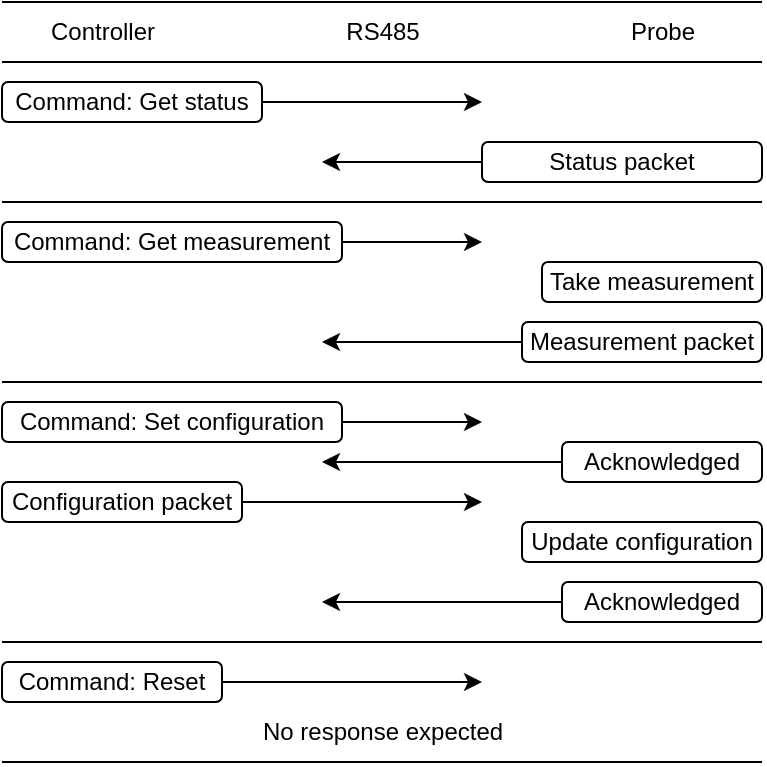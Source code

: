 <mxfile version="24.7.17">
  <diagram name="Page-1" id="bbfyLehr70U1h6D2Xa1k">
    <mxGraphModel dx="733" dy="423" grid="1" gridSize="10" guides="1" tooltips="1" connect="1" arrows="1" fold="1" page="1" pageScale="1" pageWidth="827" pageHeight="1169" math="0" shadow="0">
      <root>
        <mxCell id="0" />
        <mxCell id="1" parent="0" />
        <mxCell id="IVgF6WJ-nACwOQTXn6zA-2" value="Controller" style="text;html=1;align=center;verticalAlign=middle;resizable=0;points=[];autosize=1;strokeColor=none;fillColor=none;" vertex="1" parent="1">
          <mxGeometry x="10" width="80" height="30" as="geometry" />
        </mxCell>
        <mxCell id="IVgF6WJ-nACwOQTXn6zA-3" value="Probe" style="text;html=1;align=center;verticalAlign=middle;resizable=0;points=[];autosize=1;strokeColor=none;fillColor=none;" vertex="1" parent="1">
          <mxGeometry x="300" width="60" height="30" as="geometry" />
        </mxCell>
        <mxCell id="IVgF6WJ-nACwOQTXn6zA-7" style="edgeStyle=orthogonalEdgeStyle;rounded=0;orthogonalLoop=1;jettySize=auto;html=1;" edge="1" parent="1" source="IVgF6WJ-nACwOQTXn6zA-6">
          <mxGeometry relative="1" as="geometry">
            <mxPoint x="240" y="50" as="targetPoint" />
          </mxGeometry>
        </mxCell>
        <mxCell id="IVgF6WJ-nACwOQTXn6zA-6" value="Command:&amp;nbsp;&lt;span style=&quot;background-color: initial;&quot;&gt;Get status&lt;/span&gt;" style="rounded=1;whiteSpace=wrap;html=1;" vertex="1" parent="1">
          <mxGeometry y="40" width="130" height="20" as="geometry" />
        </mxCell>
        <mxCell id="IVgF6WJ-nACwOQTXn6zA-10" style="edgeStyle=orthogonalEdgeStyle;rounded=0;orthogonalLoop=1;jettySize=auto;html=1;" edge="1" parent="1" source="IVgF6WJ-nACwOQTXn6zA-11">
          <mxGeometry relative="1" as="geometry">
            <mxPoint x="160" y="80" as="targetPoint" />
          </mxGeometry>
        </mxCell>
        <mxCell id="IVgF6WJ-nACwOQTXn6zA-11" value="Status packet" style="rounded=1;whiteSpace=wrap;html=1;" vertex="1" parent="1">
          <mxGeometry x="240" y="70" width="140" height="20" as="geometry" />
        </mxCell>
        <mxCell id="IVgF6WJ-nACwOQTXn6zA-13" value="" style="endArrow=none;html=1;rounded=0;" edge="1" parent="1">
          <mxGeometry width="50" height="50" relative="1" as="geometry">
            <mxPoint y="30" as="sourcePoint" />
            <mxPoint x="380" y="30" as="targetPoint" />
          </mxGeometry>
        </mxCell>
        <mxCell id="IVgF6WJ-nACwOQTXn6zA-14" value="" style="endArrow=none;html=1;rounded=0;" edge="1" parent="1">
          <mxGeometry width="50" height="50" relative="1" as="geometry">
            <mxPoint y="100" as="sourcePoint" />
            <mxPoint x="380" y="100" as="targetPoint" />
          </mxGeometry>
        </mxCell>
        <mxCell id="IVgF6WJ-nACwOQTXn6zA-15" style="edgeStyle=orthogonalEdgeStyle;rounded=0;orthogonalLoop=1;jettySize=auto;html=1;" edge="1" parent="1" source="IVgF6WJ-nACwOQTXn6zA-16">
          <mxGeometry relative="1" as="geometry">
            <mxPoint x="240" y="120" as="targetPoint" />
          </mxGeometry>
        </mxCell>
        <mxCell id="IVgF6WJ-nACwOQTXn6zA-16" value="Command: Get measurement" style="rounded=1;whiteSpace=wrap;html=1;" vertex="1" parent="1">
          <mxGeometry y="110" width="170" height="20" as="geometry" />
        </mxCell>
        <mxCell id="IVgF6WJ-nACwOQTXn6zA-20" value="Take measurement" style="rounded=1;whiteSpace=wrap;html=1;" vertex="1" parent="1">
          <mxGeometry x="270" y="130" width="110" height="20" as="geometry" />
        </mxCell>
        <mxCell id="IVgF6WJ-nACwOQTXn6zA-21" style="edgeStyle=orthogonalEdgeStyle;rounded=0;orthogonalLoop=1;jettySize=auto;html=1;" edge="1" parent="1" source="IVgF6WJ-nACwOQTXn6zA-22">
          <mxGeometry relative="1" as="geometry">
            <mxPoint x="160" y="170" as="targetPoint" />
          </mxGeometry>
        </mxCell>
        <mxCell id="IVgF6WJ-nACwOQTXn6zA-22" value="Measurement packet" style="rounded=1;whiteSpace=wrap;html=1;" vertex="1" parent="1">
          <mxGeometry x="260" y="160" width="120" height="20" as="geometry" />
        </mxCell>
        <mxCell id="IVgF6WJ-nACwOQTXn6zA-25" value="" style="endArrow=none;html=1;rounded=0;" edge="1" parent="1">
          <mxGeometry width="50" height="50" relative="1" as="geometry">
            <mxPoint y="190" as="sourcePoint" />
            <mxPoint x="380" y="190" as="targetPoint" />
          </mxGeometry>
        </mxCell>
        <mxCell id="IVgF6WJ-nACwOQTXn6zA-27" style="edgeStyle=orthogonalEdgeStyle;rounded=0;orthogonalLoop=1;jettySize=auto;html=1;" edge="1" parent="1" source="IVgF6WJ-nACwOQTXn6zA-28">
          <mxGeometry relative="1" as="geometry">
            <mxPoint x="240" y="210" as="targetPoint" />
          </mxGeometry>
        </mxCell>
        <mxCell id="IVgF6WJ-nACwOQTXn6zA-28" value="Command: Set configuration" style="rounded=1;whiteSpace=wrap;html=1;" vertex="1" parent="1">
          <mxGeometry y="200" width="170" height="20" as="geometry" />
        </mxCell>
        <mxCell id="IVgF6WJ-nACwOQTXn6zA-29" style="edgeStyle=orthogonalEdgeStyle;rounded=0;orthogonalLoop=1;jettySize=auto;html=1;" edge="1" parent="1" source="IVgF6WJ-nACwOQTXn6zA-30">
          <mxGeometry relative="1" as="geometry">
            <mxPoint x="160" y="230" as="targetPoint" />
          </mxGeometry>
        </mxCell>
        <mxCell id="IVgF6WJ-nACwOQTXn6zA-30" value="A&lt;span style=&quot;background-color: initial;&quot;&gt;cknowledged&lt;/span&gt;" style="rounded=1;whiteSpace=wrap;html=1;" vertex="1" parent="1">
          <mxGeometry x="280" y="220" width="100" height="20" as="geometry" />
        </mxCell>
        <mxCell id="IVgF6WJ-nACwOQTXn6zA-31" style="edgeStyle=orthogonalEdgeStyle;rounded=0;orthogonalLoop=1;jettySize=auto;html=1;" edge="1" parent="1" source="IVgF6WJ-nACwOQTXn6zA-32">
          <mxGeometry relative="1" as="geometry">
            <mxPoint x="240" y="250" as="targetPoint" />
          </mxGeometry>
        </mxCell>
        <mxCell id="IVgF6WJ-nACwOQTXn6zA-32" value="Configuration packet" style="rounded=1;whiteSpace=wrap;html=1;" vertex="1" parent="1">
          <mxGeometry y="240" width="120" height="20" as="geometry" />
        </mxCell>
        <mxCell id="IVgF6WJ-nACwOQTXn6zA-35" value="" style="endArrow=none;html=1;rounded=0;" edge="1" parent="1">
          <mxGeometry width="50" height="50" relative="1" as="geometry">
            <mxPoint y="320" as="sourcePoint" />
            <mxPoint x="380" y="320" as="targetPoint" />
          </mxGeometry>
        </mxCell>
        <mxCell id="IVgF6WJ-nACwOQTXn6zA-36" value="RS485" style="text;html=1;align=center;verticalAlign=middle;resizable=0;points=[];autosize=1;strokeColor=none;fillColor=none;" vertex="1" parent="1">
          <mxGeometry x="160" width="60" height="30" as="geometry" />
        </mxCell>
        <mxCell id="IVgF6WJ-nACwOQTXn6zA-37" value="" style="endArrow=none;html=1;rounded=0;" edge="1" parent="1">
          <mxGeometry width="50" height="50" relative="1" as="geometry">
            <mxPoint as="sourcePoint" />
            <mxPoint x="380" as="targetPoint" />
          </mxGeometry>
        </mxCell>
        <mxCell id="IVgF6WJ-nACwOQTXn6zA-43" value="Update configuration" style="rounded=1;whiteSpace=wrap;html=1;" vertex="1" parent="1">
          <mxGeometry x="260" y="260" width="120" height="20" as="geometry" />
        </mxCell>
        <mxCell id="IVgF6WJ-nACwOQTXn6zA-44" style="edgeStyle=orthogonalEdgeStyle;rounded=0;orthogonalLoop=1;jettySize=auto;html=1;" edge="1" parent="1" source="IVgF6WJ-nACwOQTXn6zA-45">
          <mxGeometry relative="1" as="geometry">
            <mxPoint x="160" y="300" as="targetPoint" />
          </mxGeometry>
        </mxCell>
        <mxCell id="IVgF6WJ-nACwOQTXn6zA-45" value="A&lt;span style=&quot;background-color: initial;&quot;&gt;cknowledged&lt;/span&gt;" style="rounded=1;whiteSpace=wrap;html=1;" vertex="1" parent="1">
          <mxGeometry x="280" y="290" width="100" height="20" as="geometry" />
        </mxCell>
        <mxCell id="IVgF6WJ-nACwOQTXn6zA-46" style="edgeStyle=orthogonalEdgeStyle;rounded=0;orthogonalLoop=1;jettySize=auto;html=1;" edge="1" parent="1" source="IVgF6WJ-nACwOQTXn6zA-47">
          <mxGeometry relative="1" as="geometry">
            <mxPoint x="240" y="340" as="targetPoint" />
          </mxGeometry>
        </mxCell>
        <mxCell id="IVgF6WJ-nACwOQTXn6zA-47" value="Command: Reset" style="rounded=1;whiteSpace=wrap;html=1;" vertex="1" parent="1">
          <mxGeometry y="330" width="110" height="20" as="geometry" />
        </mxCell>
        <mxCell id="IVgF6WJ-nACwOQTXn6zA-49" value="No response expected" style="text;html=1;align=center;verticalAlign=middle;resizable=0;points=[];autosize=1;strokeColor=none;fillColor=none;" vertex="1" parent="1">
          <mxGeometry x="120" y="350" width="140" height="30" as="geometry" />
        </mxCell>
        <mxCell id="IVgF6WJ-nACwOQTXn6zA-50" value="" style="endArrow=none;html=1;rounded=0;" edge="1" parent="1">
          <mxGeometry width="50" height="50" relative="1" as="geometry">
            <mxPoint y="380" as="sourcePoint" />
            <mxPoint x="380" y="380" as="targetPoint" />
          </mxGeometry>
        </mxCell>
      </root>
    </mxGraphModel>
  </diagram>
</mxfile>
